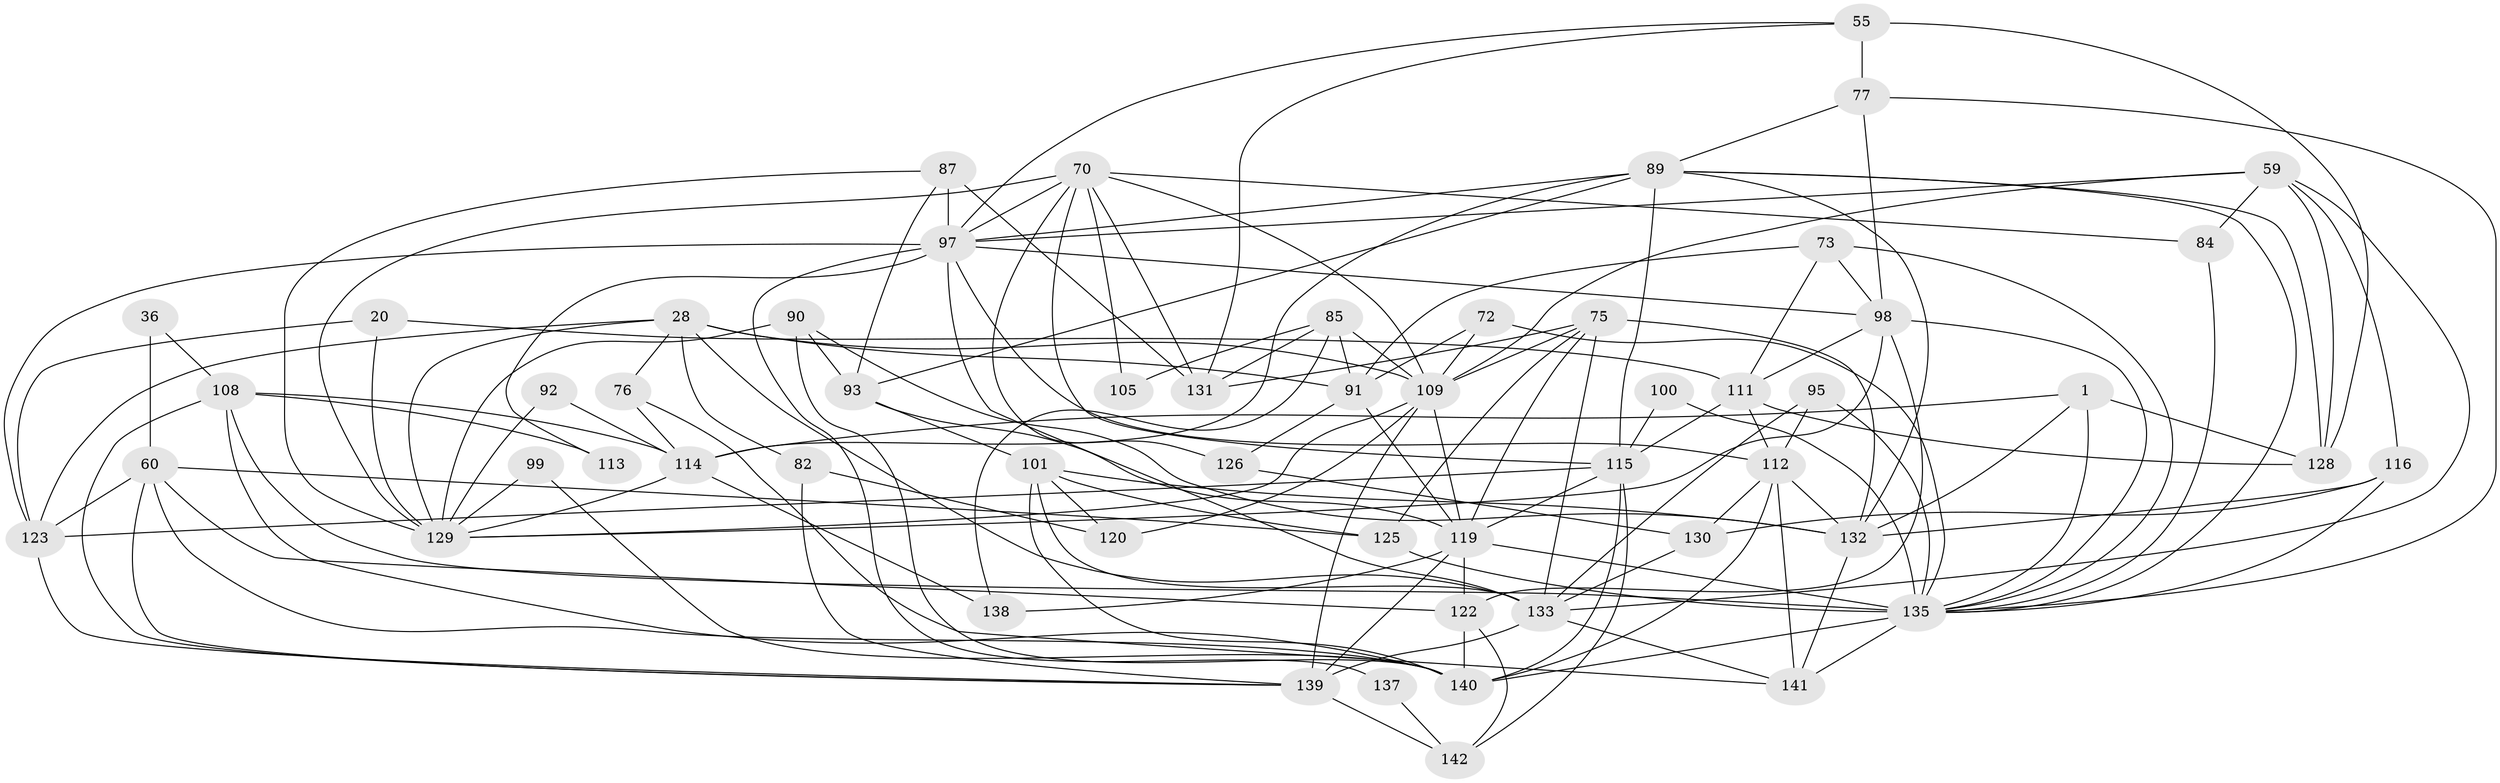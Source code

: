 // original degree distribution, {5: 0.1619718309859155, 4: 0.28169014084507044, 7: 0.04929577464788732, 2: 0.1267605633802817, 3: 0.28169014084507044, 6: 0.08450704225352113, 8: 0.014084507042253521}
// Generated by graph-tools (version 1.1) at 2025/54/03/04/25 21:54:44]
// undirected, 56 vertices, 150 edges
graph export_dot {
graph [start="1"]
  node [color=gray90,style=filled];
  1;
  20;
  28;
  36;
  55;
  59 [super="+4"];
  60 [super="+24"];
  70 [super="+48+56"];
  72;
  73;
  75 [super="+23"];
  76;
  77 [super="+57"];
  82;
  84 [super="+6"];
  85 [super="+45+54"];
  87 [super="+42"];
  89 [super="+22+65"];
  90 [super="+12+79"];
  91 [super="+37+68"];
  92;
  93;
  95;
  97 [super="+34+80+41"];
  98 [super="+94"];
  99;
  100;
  101 [super="+33+64"];
  105;
  108 [super="+50"];
  109 [super="+52+88"];
  111 [super="+102+78+69"];
  112 [super="+30+107"];
  113;
  114 [super="+9"];
  115 [super="+106"];
  116;
  119 [super="+8+62"];
  120;
  122 [super="+66+21"];
  123 [super="+10"];
  125 [super="+19"];
  126;
  128 [super="+51"];
  129 [super="+53+118+58"];
  130 [super="+117"];
  131 [super="+11+96"];
  132 [super="+74+103"];
  133 [super="+127+121"];
  135 [super="+124+110"];
  137;
  138;
  139 [super="+63+134"];
  140 [super="+3+104"];
  141 [super="+136"];
  142;
  1 -- 114 [weight=2];
  1 -- 135;
  1 -- 128;
  1 -- 132;
  20 -- 123 [weight=2];
  20 -- 129 [weight=2];
  20 -- 111;
  28 -- 109 [weight=2];
  28 -- 76;
  28 -- 82;
  28 -- 123;
  28 -- 133;
  28 -- 91;
  28 -- 129;
  36 -- 60 [weight=2];
  36 -- 108;
  55 -- 77 [weight=2];
  55 -- 128 [weight=2];
  55 -- 131;
  55 -- 97 [weight=2];
  59 -- 116 [weight=2];
  59 -- 109 [weight=2];
  59 -- 133;
  59 -- 128;
  59 -- 84;
  59 -- 97;
  60 -- 123 [weight=2];
  60 -- 140;
  60 -- 122;
  60 -- 139;
  60 -- 125 [weight=2];
  70 -- 109 [weight=3];
  70 -- 129 [weight=2];
  70 -- 84;
  70 -- 105;
  70 -- 97 [weight=2];
  70 -- 115 [weight=2];
  70 -- 126;
  70 -- 131;
  72 -- 109;
  72 -- 91;
  72 -- 135;
  73 -- 111;
  73 -- 91 [weight=2];
  73 -- 135;
  73 -- 98 [weight=2];
  75 -- 133;
  75 -- 119;
  75 -- 132;
  75 -- 125;
  75 -- 131;
  75 -- 109;
  76 -- 114;
  76 -- 141;
  77 -- 89;
  77 -- 135;
  77 -- 98;
  82 -- 120;
  82 -- 139;
  84 -- 135;
  85 -- 138;
  85 -- 105;
  85 -- 91 [weight=2];
  85 -- 109;
  85 -- 131;
  87 -- 93 [weight=2];
  87 -- 97 [weight=2];
  87 -- 129;
  87 -- 131 [weight=2];
  89 -- 115;
  89 -- 132;
  89 -- 114 [weight=2];
  89 -- 93;
  89 -- 135;
  89 -- 128;
  89 -- 97;
  90 -- 140;
  90 -- 93;
  90 -- 132;
  90 -- 129;
  91 -- 126;
  91 -- 119;
  92 -- 114;
  92 -- 129;
  93 -- 119;
  93 -- 101;
  95 -- 133;
  95 -- 112;
  95 -- 135;
  97 -- 98 [weight=2];
  97 -- 133 [weight=2];
  97 -- 123 [weight=2];
  97 -- 112 [weight=2];
  97 -- 113;
  97 -- 137;
  98 -- 122;
  98 -- 135;
  98 -- 129 [weight=2];
  98 -- 111;
  99 -- 140;
  99 -- 129;
  100 -- 115;
  100 -- 135;
  101 -- 125 [weight=2];
  101 -- 133;
  101 -- 120 [weight=2];
  101 -- 140;
  101 -- 132;
  108 -- 114 [weight=2];
  108 -- 113;
  108 -- 140;
  108 -- 139;
  108 -- 135;
  109 -- 120;
  109 -- 119 [weight=3];
  109 -- 139 [weight=2];
  109 -- 129;
  111 -- 115;
  111 -- 112 [weight=2];
  111 -- 128;
  112 -- 140 [weight=2];
  112 -- 130;
  112 -- 141 [weight=2];
  112 -- 132 [weight=2];
  114 -- 138;
  114 -- 129;
  115 -- 123;
  115 -- 119;
  115 -- 140;
  115 -- 142;
  116 -- 135;
  116 -- 132;
  116 -- 130 [weight=2];
  119 -- 138;
  119 -- 139;
  119 -- 122 [weight=3];
  119 -- 135 [weight=2];
  122 -- 140;
  122 -- 142;
  123 -- 139;
  125 -- 135;
  126 -- 130;
  130 -- 133;
  132 -- 141;
  133 -- 139 [weight=2];
  133 -- 141 [weight=2];
  135 -- 140 [weight=2];
  135 -- 141 [weight=2];
  137 -- 142;
  139 -- 142;
}
